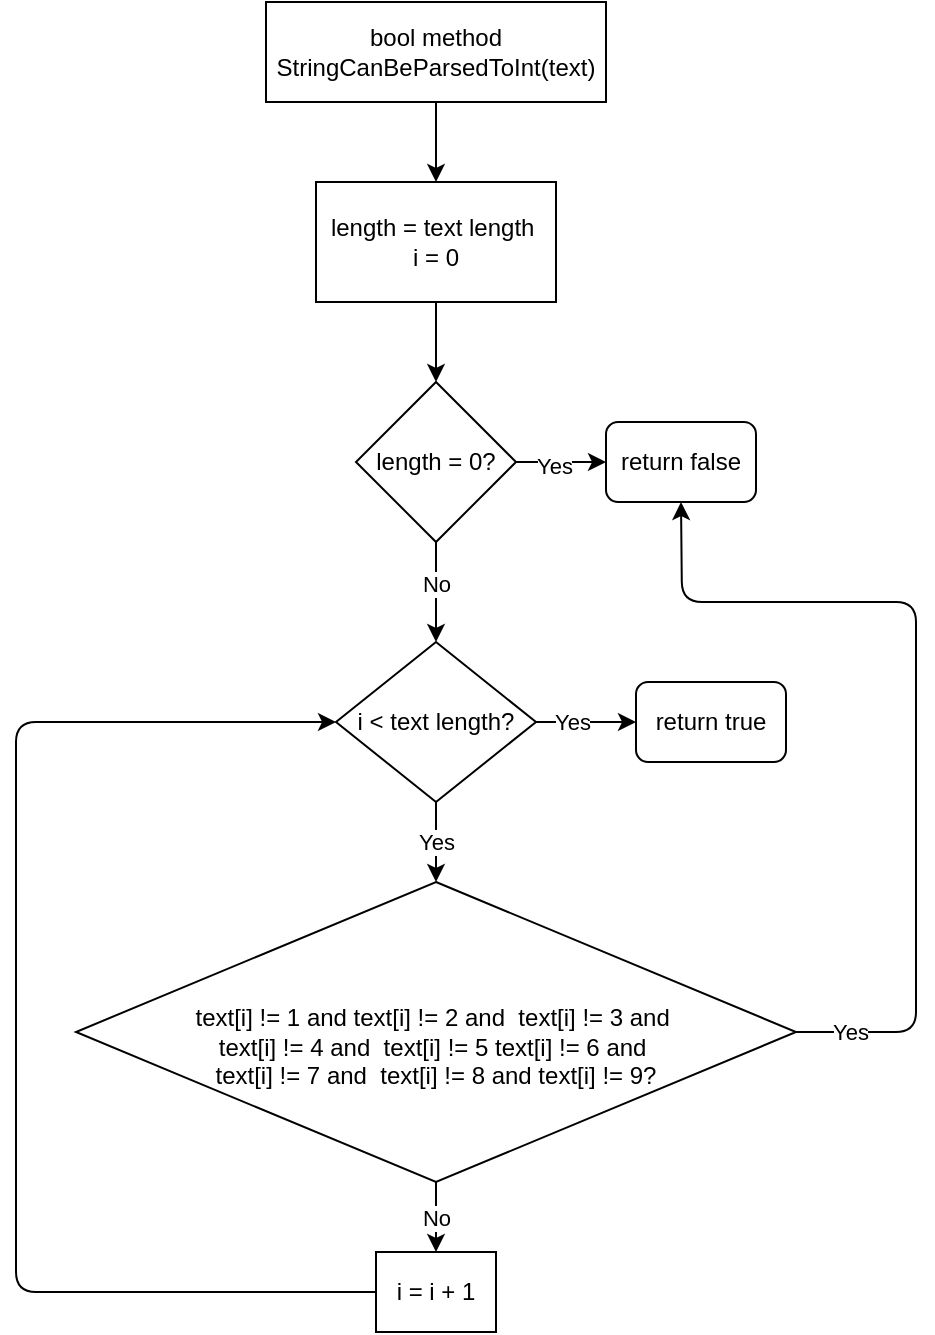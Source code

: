 <mxfile>
    <diagram id="SZF0kv5U9mDEVPIkkbhs" name="Страница 1">
        <mxGraphModel dx="2264" dy="1892" grid="1" gridSize="10" guides="1" tooltips="1" connect="1" arrows="1" fold="1" page="1" pageScale="1" pageWidth="827" pageHeight="1169" math="0" shadow="0">
            <root>
                <mxCell id="0"/>
                <mxCell id="1" parent="0"/>
                <mxCell id="99" style="edgeStyle=none;html=1;entryX=0.5;entryY=0;entryDx=0;entryDy=0;" parent="1" source="97" target="98" edge="1">
                    <mxGeometry relative="1" as="geometry"/>
                </mxCell>
                <mxCell id="97" value="bool method&lt;br&gt;StringCanBeParsedToInt(text)" style="rounded=0;whiteSpace=wrap;html=1;" parent="1" vertex="1">
                    <mxGeometry x="325" y="210" width="170" height="50" as="geometry"/>
                </mxCell>
                <mxCell id="104" style="edgeStyle=none;html=1;entryX=0.5;entryY=0;entryDx=0;entryDy=0;" parent="1" source="98" target="100" edge="1">
                    <mxGeometry relative="1" as="geometry"/>
                </mxCell>
                <mxCell id="98" value="length = text length&amp;nbsp;&lt;br&gt;i = 0" style="rounded=0;whiteSpace=wrap;html=1;" parent="1" vertex="1">
                    <mxGeometry x="350" y="300" width="120" height="60" as="geometry"/>
                </mxCell>
                <mxCell id="102" style="edgeStyle=none;html=1;entryX=0;entryY=0.5;entryDx=0;entryDy=0;" parent="1" source="100" target="101" edge="1">
                    <mxGeometry relative="1" as="geometry"/>
                </mxCell>
                <mxCell id="103" value="Yes" style="edgeLabel;html=1;align=center;verticalAlign=middle;resizable=0;points=[];" parent="102" vertex="1" connectable="0">
                    <mxGeometry x="-0.156" y="-1" relative="1" as="geometry">
                        <mxPoint y="1" as="offset"/>
                    </mxGeometry>
                </mxCell>
                <mxCell id="106" style="edgeStyle=none;html=1;exitX=0.5;exitY=1;exitDx=0;exitDy=0;entryX=0.5;entryY=0;entryDx=0;entryDy=0;" parent="1" source="100" target="105" edge="1">
                    <mxGeometry relative="1" as="geometry"/>
                </mxCell>
                <mxCell id="109" value="No" style="edgeLabel;html=1;align=center;verticalAlign=middle;resizable=0;points=[];" parent="106" vertex="1" connectable="0">
                    <mxGeometry x="-0.18" relative="1" as="geometry">
                        <mxPoint as="offset"/>
                    </mxGeometry>
                </mxCell>
                <mxCell id="100" value="length = 0?" style="rhombus;whiteSpace=wrap;html=1;" parent="1" vertex="1">
                    <mxGeometry x="370" y="400" width="80" height="80" as="geometry"/>
                </mxCell>
                <mxCell id="101" value="return false" style="rounded=1;whiteSpace=wrap;html=1;" parent="1" vertex="1">
                    <mxGeometry x="495" y="420" width="75" height="40" as="geometry"/>
                </mxCell>
                <mxCell id="111" value="Yes" style="edgeStyle=none;html=1;exitX=0.5;exitY=1;exitDx=0;exitDy=0;entryX=0.5;entryY=0;entryDx=0;entryDy=0;" parent="1" source="105" target="110" edge="1">
                    <mxGeometry relative="1" as="geometry"/>
                </mxCell>
                <mxCell id="118" style="edgeStyle=none;html=1;entryX=0;entryY=0.5;entryDx=0;entryDy=0;" parent="1" source="105" target="117" edge="1">
                    <mxGeometry relative="1" as="geometry"/>
                </mxCell>
                <mxCell id="119" value="Yes" style="edgeLabel;html=1;align=center;verticalAlign=middle;resizable=0;points=[];" parent="118" vertex="1" connectable="0">
                    <mxGeometry x="-0.28" relative="1" as="geometry">
                        <mxPoint as="offset"/>
                    </mxGeometry>
                </mxCell>
                <mxCell id="105" value="i &amp;lt; text length?" style="rhombus;whiteSpace=wrap;html=1;" parent="1" vertex="1">
                    <mxGeometry x="360" y="530" width="100" height="80" as="geometry"/>
                </mxCell>
                <mxCell id="112" style="edgeStyle=none;html=1;entryX=0.5;entryY=1;entryDx=0;entryDy=0;" parent="1" source="110" target="101" edge="1">
                    <mxGeometry relative="1" as="geometry">
                        <Array as="points">
                            <mxPoint x="650" y="725"/>
                            <mxPoint x="650" y="510"/>
                            <mxPoint x="533" y="510"/>
                        </Array>
                    </mxGeometry>
                </mxCell>
                <mxCell id="113" value="Yes" style="edgeLabel;html=1;align=center;verticalAlign=middle;resizable=0;points=[];" parent="112" vertex="1" connectable="0">
                    <mxGeometry x="-0.878" relative="1" as="geometry">
                        <mxPoint as="offset"/>
                    </mxGeometry>
                </mxCell>
                <mxCell id="115" value="No" style="edgeStyle=none;html=1;exitX=0.5;exitY=1;exitDx=0;exitDy=0;entryX=0.5;entryY=0;entryDx=0;entryDy=0;" parent="1" source="110" target="114" edge="1">
                    <mxGeometry relative="1" as="geometry"/>
                </mxCell>
                <mxCell id="110" value="&lt;br&gt;text[i] != 1 and text[i] != 2 and&amp;nbsp; text[i] != 3 and&amp;nbsp;&lt;br&gt;text[i] != 4 and&amp;nbsp; text[i]&amp;nbsp;!= 5 text[i] != 6 and&amp;nbsp;&lt;br&gt;text[i] != 7 and&amp;nbsp; text[i] != 8 and text[i] != 9?&lt;br&gt;" style="rhombus;whiteSpace=wrap;html=1;" parent="1" vertex="1">
                    <mxGeometry x="230" y="650" width="360" height="150" as="geometry"/>
                </mxCell>
                <mxCell id="116" style="edgeStyle=none;html=1;entryX=0;entryY=0.5;entryDx=0;entryDy=0;" parent="1" source="114" target="105" edge="1">
                    <mxGeometry relative="1" as="geometry">
                        <mxPoint x="300" y="640" as="targetPoint"/>
                        <Array as="points">
                            <mxPoint x="200" y="855"/>
                            <mxPoint x="200" y="570"/>
                        </Array>
                    </mxGeometry>
                </mxCell>
                <mxCell id="114" value="i = i + 1" style="rounded=0;whiteSpace=wrap;html=1;" parent="1" vertex="1">
                    <mxGeometry x="380" y="835" width="60" height="40" as="geometry"/>
                </mxCell>
                <mxCell id="117" value="return true" style="rounded=1;whiteSpace=wrap;html=1;" parent="1" vertex="1">
                    <mxGeometry x="510" y="550" width="75" height="40" as="geometry"/>
                </mxCell>
            </root>
        </mxGraphModel>
    </diagram>
</mxfile>